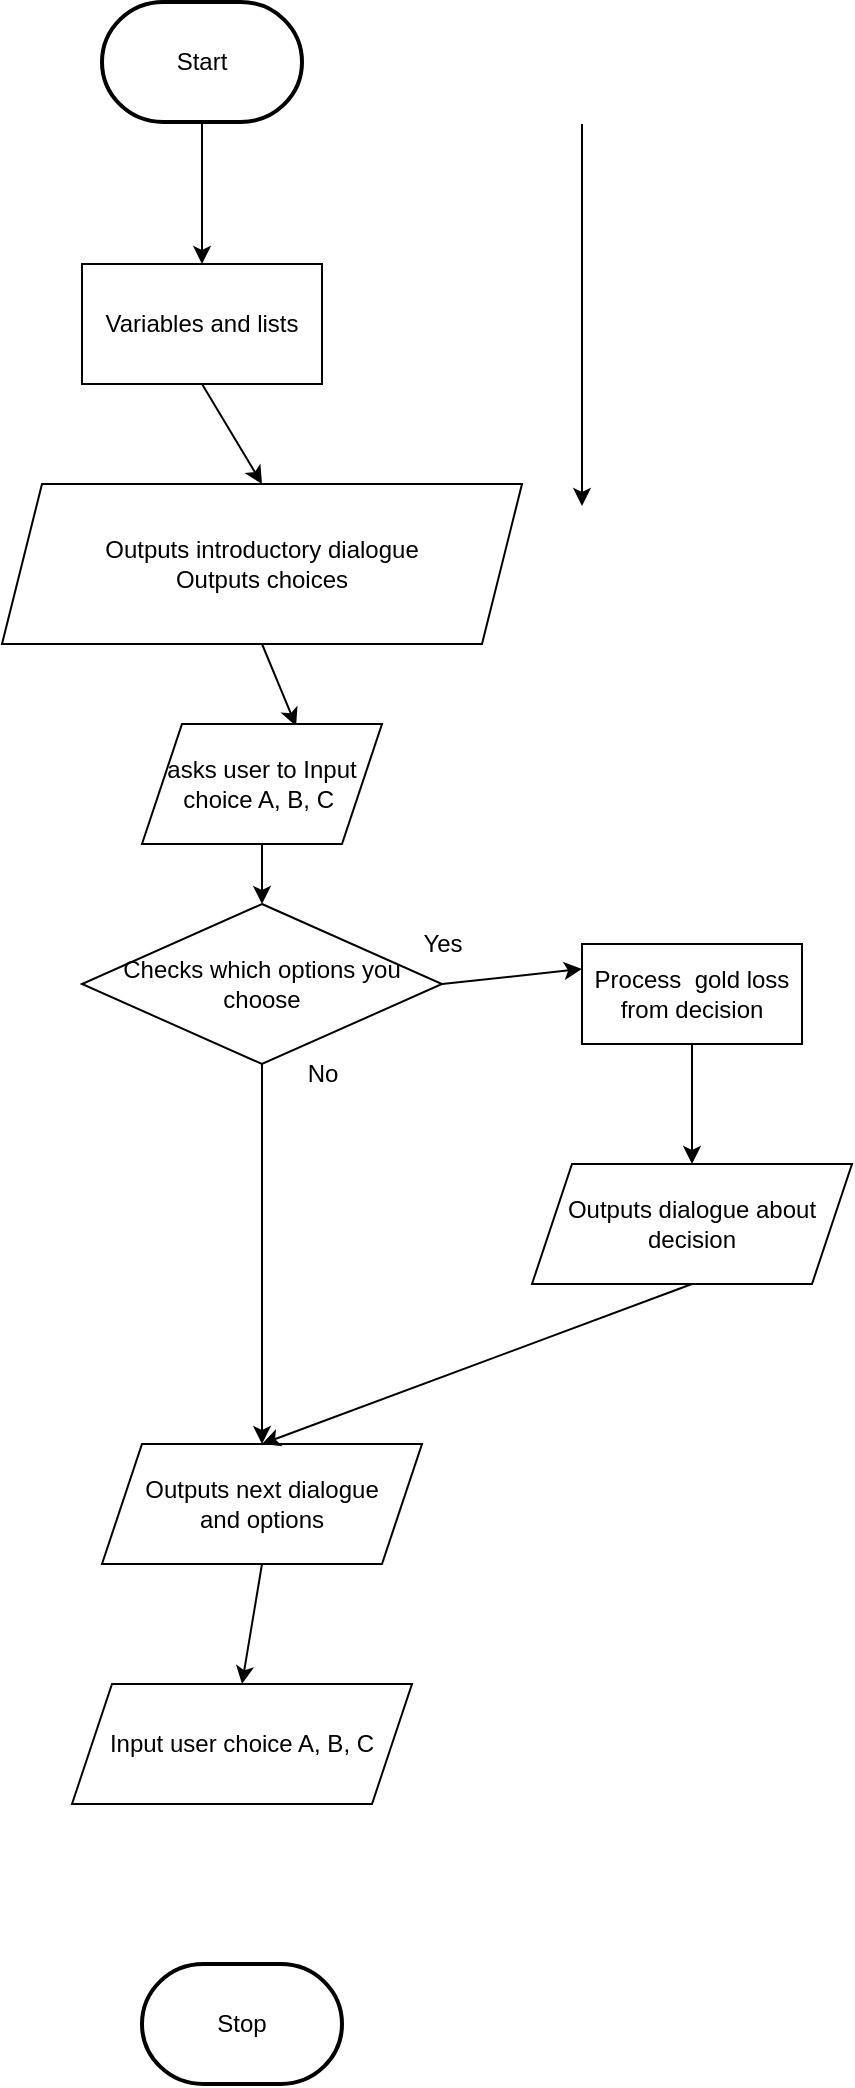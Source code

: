 <mxfile>
    <diagram id="HIP3nbAZw_EuaXWnEj3U" name="Page-1">
        <mxGraphModel dx="1718" dy="624" grid="1" gridSize="10" guides="1" tooltips="1" connect="1" arrows="1" fold="1" page="1" pageScale="1" pageWidth="850" pageHeight="1100" math="0" shadow="0">
            <root>
                <mxCell id="0"/>
                <mxCell id="1" parent="0"/>
                <mxCell id="2" value="Start" style="strokeWidth=2;html=1;shape=mxgraph.flowchart.terminator;whiteSpace=wrap;" parent="1" vertex="1">
                    <mxGeometry x="180" y="79" width="100" height="60" as="geometry"/>
                </mxCell>
                <mxCell id="3" value="Stop" style="strokeWidth=2;html=1;shape=mxgraph.flowchart.terminator;whiteSpace=wrap;" parent="1" vertex="1">
                    <mxGeometry x="200" y="1060" width="100" height="60" as="geometry"/>
                </mxCell>
                <mxCell id="6" style="html=1;rounded=0;exitX=0.5;exitY=1;exitDx=0;exitDy=0;entryX=0.5;entryY=0;entryDx=0;entryDy=0;" edge="1" parent="1" source="7" target="10">
                    <mxGeometry relative="1" as="geometry">
                        <mxPoint x="350" y="320" as="sourcePoint"/>
                        <mxPoint x="350" y="511" as="targetPoint"/>
                    </mxGeometry>
                </mxCell>
                <mxCell id="7" value="Variables and lists" style="rounded=0;whiteSpace=wrap;html=1;" vertex="1" parent="1">
                    <mxGeometry x="170" y="210" width="120" height="60" as="geometry"/>
                </mxCell>
                <mxCell id="8" style="html=1;rounded=0;exitX=0.5;exitY=1;exitDx=0;exitDy=0;exitPerimeter=0;entryX=0.5;entryY=0;entryDx=0;entryDy=0;" edge="1" parent="1" source="2" target="7">
                    <mxGeometry relative="1" as="geometry">
                        <mxPoint x="420" y="140" as="sourcePoint"/>
                        <mxPoint x="420" y="331" as="targetPoint"/>
                    </mxGeometry>
                </mxCell>
                <mxCell id="9" style="html=1;rounded=0;" edge="1" parent="1">
                    <mxGeometry relative="1" as="geometry">
                        <mxPoint x="420" y="140" as="sourcePoint"/>
                        <mxPoint x="420" y="331" as="targetPoint"/>
                    </mxGeometry>
                </mxCell>
                <mxCell id="10" value="Outputs introductory dialogue&lt;br&gt;Outputs choices" style="shape=parallelogram;perimeter=parallelogramPerimeter;whiteSpace=wrap;html=1;fixedSize=1;" vertex="1" parent="1">
                    <mxGeometry x="130" y="320" width="260" height="80" as="geometry"/>
                </mxCell>
                <mxCell id="21" style="edgeStyle=none;html=1;exitX=0.5;exitY=1;exitDx=0;exitDy=0;entryX=0.5;entryY=0;entryDx=0;entryDy=0;" edge="1" parent="1" source="11" target="12">
                    <mxGeometry relative="1" as="geometry">
                        <mxPoint x="260" y="790" as="targetPoint"/>
                    </mxGeometry>
                </mxCell>
                <mxCell id="11" value="Checks which options you choose" style="rhombus;whiteSpace=wrap;html=1;" vertex="1" parent="1">
                    <mxGeometry x="170" y="530" width="180" height="80" as="geometry"/>
                </mxCell>
                <mxCell id="25" style="edgeStyle=none;html=1;exitX=0.5;exitY=1;exitDx=0;exitDy=0;entryX=0.5;entryY=0;entryDx=0;entryDy=0;" edge="1" parent="1" source="12" target="24">
                    <mxGeometry relative="1" as="geometry"/>
                </mxCell>
                <mxCell id="12" value="Outputs next dialogue&lt;br&gt;and options" style="shape=parallelogram;perimeter=parallelogramPerimeter;whiteSpace=wrap;html=1;fixedSize=1;" vertex="1" parent="1">
                    <mxGeometry x="180" y="800" width="160" height="60" as="geometry"/>
                </mxCell>
                <mxCell id="13" value="No" style="text;html=1;align=center;verticalAlign=middle;resizable=0;points=[];autosize=1;strokeColor=none;fillColor=none;" vertex="1" parent="1">
                    <mxGeometry x="270" y="600" width="40" height="30" as="geometry"/>
                </mxCell>
                <mxCell id="14" value="Yes" style="text;html=1;align=center;verticalAlign=middle;resizable=0;points=[];autosize=1;strokeColor=none;fillColor=none;" vertex="1" parent="1">
                    <mxGeometry x="330" y="535" width="40" height="30" as="geometry"/>
                </mxCell>
                <mxCell id="15" style="html=1;rounded=0;exitX=0.5;exitY=1;exitDx=0;exitDy=0;entryX=0.642;entryY=0.017;entryDx=0;entryDy=0;entryPerimeter=0;" edge="1" parent="1" source="10" target="22">
                    <mxGeometry relative="1" as="geometry">
                        <mxPoint x="430" y="150" as="sourcePoint"/>
                        <mxPoint x="430" y="341" as="targetPoint"/>
                    </mxGeometry>
                </mxCell>
                <mxCell id="16" value="Process&amp;nbsp; gold loss from decision" style="rounded=0;whiteSpace=wrap;html=1;" vertex="1" parent="1">
                    <mxGeometry x="420" y="550" width="110" height="50" as="geometry"/>
                </mxCell>
                <mxCell id="17" value="Outputs dialogue about decision" style="shape=parallelogram;perimeter=parallelogramPerimeter;whiteSpace=wrap;html=1;fixedSize=1;" vertex="1" parent="1">
                    <mxGeometry x="395" y="660" width="160" height="60" as="geometry"/>
                </mxCell>
                <mxCell id="18" style="html=1;rounded=0;exitX=1;exitY=0.5;exitDx=0;exitDy=0;entryX=0;entryY=0.25;entryDx=0;entryDy=0;" edge="1" parent="1" source="11" target="16">
                    <mxGeometry relative="1" as="geometry">
                        <mxPoint x="270" y="450" as="sourcePoint"/>
                        <mxPoint x="270" y="540" as="targetPoint"/>
                    </mxGeometry>
                </mxCell>
                <mxCell id="19" style="html=1;rounded=0;entryX=0.5;entryY=0;entryDx=0;entryDy=0;exitX=0.5;exitY=1;exitDx=0;exitDy=0;" edge="1" parent="1" source="16" target="17">
                    <mxGeometry relative="1" as="geometry">
                        <mxPoint x="460" y="620" as="sourcePoint"/>
                        <mxPoint x="430" y="572.5" as="targetPoint"/>
                    </mxGeometry>
                </mxCell>
                <mxCell id="20" style="html=1;rounded=0;entryX=0.5;entryY=0;entryDx=0;entryDy=0;exitX=0.5;exitY=1;exitDx=0;exitDy=0;" edge="1" parent="1" source="17" target="12">
                    <mxGeometry relative="1" as="geometry">
                        <mxPoint x="485" y="610" as="sourcePoint"/>
                        <mxPoint x="485" y="670" as="targetPoint"/>
                    </mxGeometry>
                </mxCell>
                <mxCell id="23" style="edgeStyle=none;html=1;exitX=0.5;exitY=1;exitDx=0;exitDy=0;entryX=0.5;entryY=0;entryDx=0;entryDy=0;" edge="1" parent="1" source="22" target="11">
                    <mxGeometry relative="1" as="geometry"/>
                </mxCell>
                <mxCell id="22" value="asks user to Input choice A, B, C&amp;nbsp;" style="shape=parallelogram;perimeter=parallelogramPerimeter;whiteSpace=wrap;html=1;fixedSize=1;" vertex="1" parent="1">
                    <mxGeometry x="200" y="440" width="120" height="60" as="geometry"/>
                </mxCell>
                <mxCell id="24" value="Input user choice A, B, C" style="shape=parallelogram;perimeter=parallelogramPerimeter;whiteSpace=wrap;html=1;fixedSize=1;" vertex="1" parent="1">
                    <mxGeometry x="165" y="920" width="170" height="60" as="geometry"/>
                </mxCell>
            </root>
        </mxGraphModel>
    </diagram>
</mxfile>